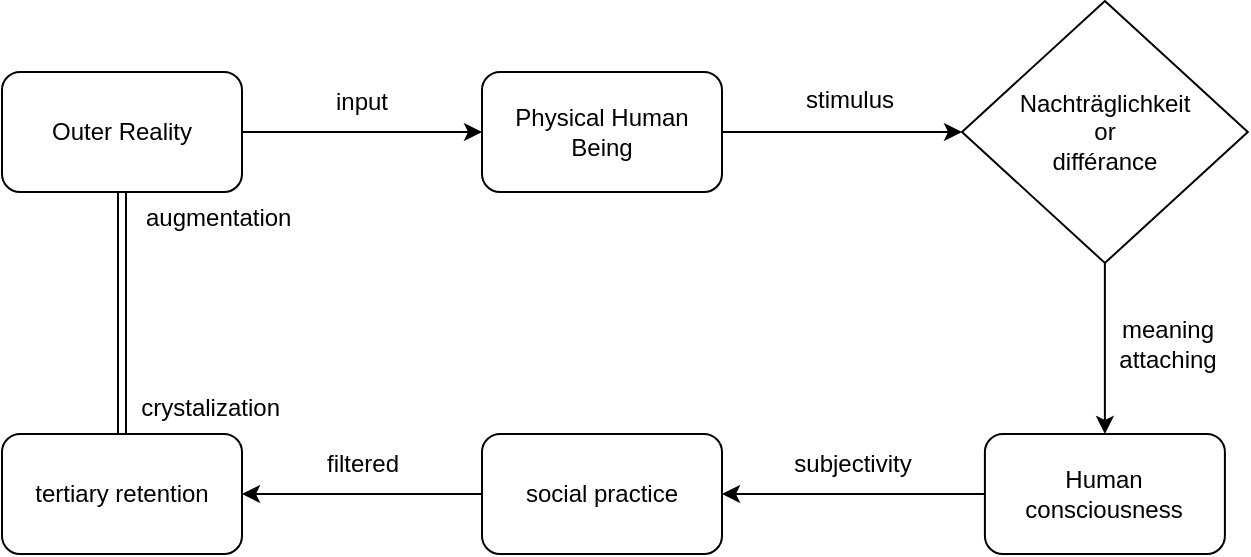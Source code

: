<mxfile version="27.1.1">
  <diagram name="Page-1" id="wWp1WaGITyB23nC1tqhF">
    <mxGraphModel dx="1665" dy="768" grid="1" gridSize="10" guides="1" tooltips="1" connect="1" arrows="1" fold="1" page="1" pageScale="1" pageWidth="827" pageHeight="1169" math="0" shadow="0">
      <root>
        <mxCell id="0" />
        <mxCell id="1" parent="0" />
        <mxCell id="gj99UnRE8zln3iBi-X9t-3" style="edgeStyle=orthogonalEdgeStyle;rounded=0;orthogonalLoop=1;jettySize=auto;html=1;exitX=1;exitY=0.5;exitDx=0;exitDy=0;entryX=0;entryY=0.5;entryDx=0;entryDy=0;" edge="1" parent="1" source="gj99UnRE8zln3iBi-X9t-1" target="gj99UnRE8zln3iBi-X9t-2">
          <mxGeometry relative="1" as="geometry" />
        </mxCell>
        <mxCell id="gj99UnRE8zln3iBi-X9t-1" value="Outer Reality" style="rounded=1;whiteSpace=wrap;html=1;" vertex="1" parent="1">
          <mxGeometry x="80" y="99" width="120" height="60" as="geometry" />
        </mxCell>
        <mxCell id="gj99UnRE8zln3iBi-X9t-2" value="Physical Human Being" style="rounded=1;whiteSpace=wrap;html=1;" vertex="1" parent="1">
          <mxGeometry x="320" y="99" width="120" height="60" as="geometry" />
        </mxCell>
        <mxCell id="gj99UnRE8zln3iBi-X9t-4" value="input" style="text;html=1;align=center;verticalAlign=middle;whiteSpace=wrap;rounded=0;" vertex="1" parent="1">
          <mxGeometry x="230" y="99" width="60" height="30" as="geometry" />
        </mxCell>
        <mxCell id="gj99UnRE8zln3iBi-X9t-17" style="edgeStyle=orthogonalEdgeStyle;rounded=0;orthogonalLoop=1;jettySize=auto;html=1;entryX=1;entryY=0.5;entryDx=0;entryDy=0;" edge="1" parent="1" source="gj99UnRE8zln3iBi-X9t-7" target="gj99UnRE8zln3iBi-X9t-16">
          <mxGeometry relative="1" as="geometry" />
        </mxCell>
        <mxCell id="gj99UnRE8zln3iBi-X9t-7" value="Human consciousness" style="rounded=1;whiteSpace=wrap;html=1;" vertex="1" parent="1">
          <mxGeometry x="571.45" y="280" width="120" height="60" as="geometry" />
        </mxCell>
        <mxCell id="gj99UnRE8zln3iBi-X9t-9" value="&lt;div style=&quot;text-align: center;&quot;&gt;&lt;span style=&quot;background-color: transparent; color: light-dark(rgb(0, 0, 0), rgb(255, 255, 255));&quot;&gt;stimulus&lt;/span&gt;&lt;/div&gt;" style="text;whiteSpace=wrap;html=1;" vertex="1" parent="1">
          <mxGeometry x="480" y="99" width="50" height="40" as="geometry" />
        </mxCell>
        <mxCell id="gj99UnRE8zln3iBi-X9t-14" style="edgeStyle=orthogonalEdgeStyle;rounded=0;orthogonalLoop=1;jettySize=auto;html=1;exitX=0.5;exitY=1;exitDx=0;exitDy=0;entryX=0.5;entryY=0;entryDx=0;entryDy=0;" edge="1" parent="1" source="gj99UnRE8zln3iBi-X9t-11" target="gj99UnRE8zln3iBi-X9t-7">
          <mxGeometry relative="1" as="geometry" />
        </mxCell>
        <mxCell id="gj99UnRE8zln3iBi-X9t-11" value="Nachträglichkeit&lt;div&gt;or&lt;/div&gt;&lt;div&gt;différance&lt;br&gt;&lt;/div&gt;" style="rhombus;whiteSpace=wrap;html=1;" vertex="1" parent="1">
          <mxGeometry x="560" y="63.5" width="142.91" height="131" as="geometry" />
        </mxCell>
        <mxCell id="gj99UnRE8zln3iBi-X9t-13" style="edgeStyle=orthogonalEdgeStyle;rounded=0;orthogonalLoop=1;jettySize=auto;html=1;exitX=1;exitY=0.5;exitDx=0;exitDy=0;entryX=0;entryY=0.5;entryDx=0;entryDy=0;" edge="1" parent="1" source="gj99UnRE8zln3iBi-X9t-2" target="gj99UnRE8zln3iBi-X9t-11">
          <mxGeometry relative="1" as="geometry" />
        </mxCell>
        <mxCell id="gj99UnRE8zln3iBi-X9t-15" value="meaning attaching" style="text;html=1;align=center;verticalAlign=middle;whiteSpace=wrap;rounded=0;" vertex="1" parent="1">
          <mxGeometry x="633.45" y="220" width="60" height="30" as="geometry" />
        </mxCell>
        <mxCell id="gj99UnRE8zln3iBi-X9t-20" value="" style="edgeStyle=orthogonalEdgeStyle;rounded=0;orthogonalLoop=1;jettySize=auto;html=1;" edge="1" parent="1" source="gj99UnRE8zln3iBi-X9t-16" target="gj99UnRE8zln3iBi-X9t-19">
          <mxGeometry relative="1" as="geometry" />
        </mxCell>
        <mxCell id="gj99UnRE8zln3iBi-X9t-16" value="social practice" style="rounded=1;whiteSpace=wrap;html=1;" vertex="1" parent="1">
          <mxGeometry x="320" y="280" width="120" height="60" as="geometry" />
        </mxCell>
        <mxCell id="gj99UnRE8zln3iBi-X9t-18" value="subjectivity" style="text;html=1;align=center;verticalAlign=middle;resizable=0;points=[];autosize=1;strokeColor=none;fillColor=none;" vertex="1" parent="1">
          <mxGeometry x="465" y="280" width="80" height="30" as="geometry" />
        </mxCell>
        <mxCell id="gj99UnRE8zln3iBi-X9t-19" value="tertiary retention" style="whiteSpace=wrap;html=1;rounded=1;" vertex="1" parent="1">
          <mxGeometry x="80" y="280" width="120" height="60" as="geometry" />
        </mxCell>
        <mxCell id="gj99UnRE8zln3iBi-X9t-21" value="filtered" style="text;html=1;align=center;verticalAlign=middle;resizable=0;points=[];autosize=1;strokeColor=none;fillColor=none;" vertex="1" parent="1">
          <mxGeometry x="230" y="280" width="60" height="30" as="geometry" />
        </mxCell>
        <mxCell id="gj99UnRE8zln3iBi-X9t-25" value="" style="shape=link;html=1;rounded=0;entryX=0.5;entryY=1;entryDx=0;entryDy=0;exitX=0.5;exitY=0;exitDx=0;exitDy=0;" edge="1" parent="1" source="gj99UnRE8zln3iBi-X9t-19" target="gj99UnRE8zln3iBi-X9t-1">
          <mxGeometry relative="1" as="geometry">
            <mxPoint x="20" y="200" as="sourcePoint" />
            <mxPoint x="180" y="200" as="targetPoint" />
          </mxGeometry>
        </mxCell>
        <mxCell id="gj99UnRE8zln3iBi-X9t-26" value="augmentation" style="resizable=0;html=1;whiteSpace=wrap;align=left;verticalAlign=bottom;" connectable="0" vertex="1" parent="gj99UnRE8zln3iBi-X9t-25">
          <mxGeometry x="-1" relative="1" as="geometry">
            <mxPoint x="10" y="-100" as="offset" />
          </mxGeometry>
        </mxCell>
        <mxCell id="gj99UnRE8zln3iBi-X9t-27" value="crystalization" style="resizable=0;html=1;whiteSpace=wrap;align=right;verticalAlign=bottom;" connectable="0" vertex="1" parent="gj99UnRE8zln3iBi-X9t-25">
          <mxGeometry x="1" relative="1" as="geometry">
            <mxPoint x="80" y="116" as="offset" />
          </mxGeometry>
        </mxCell>
      </root>
    </mxGraphModel>
  </diagram>
</mxfile>
